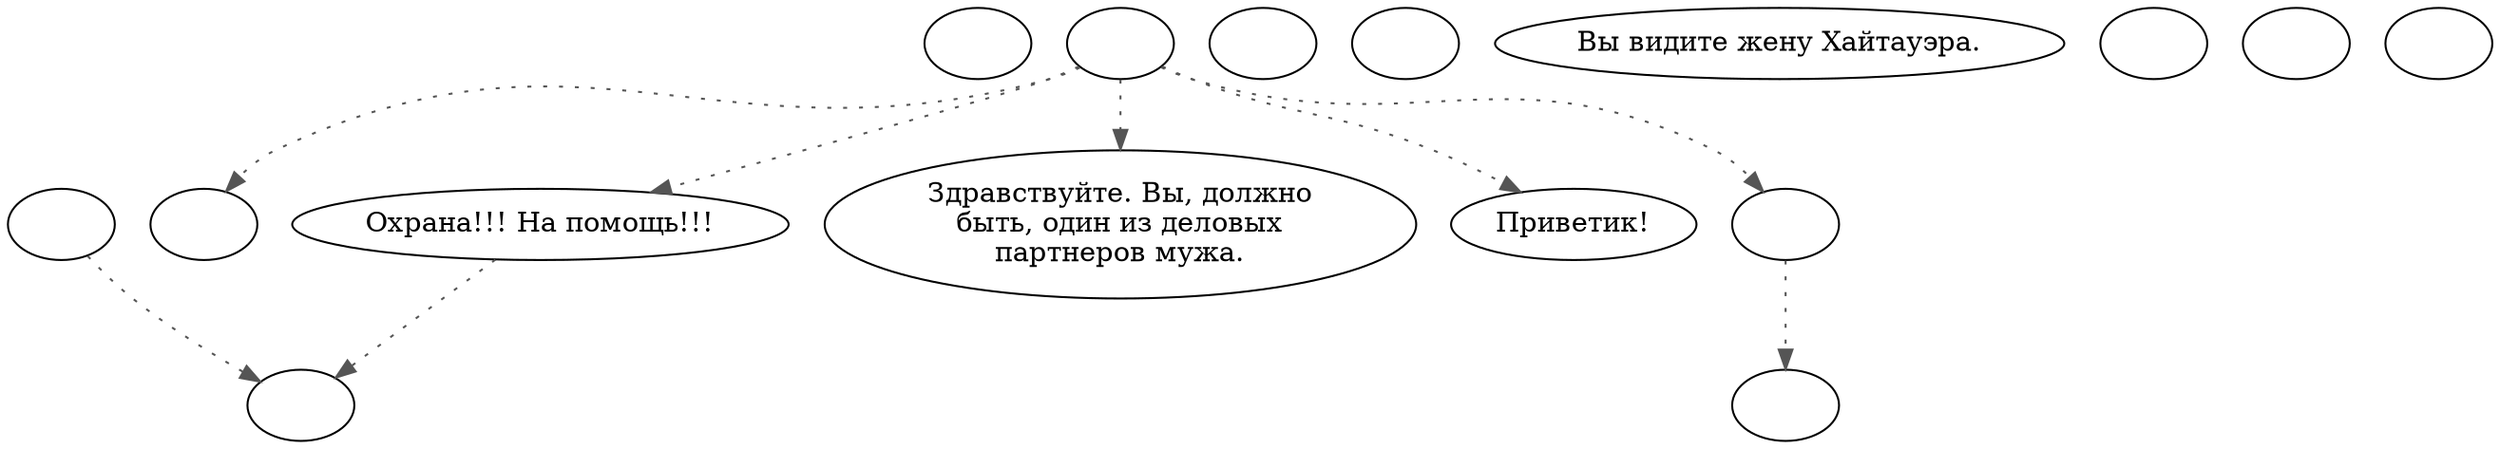 digraph htwrwife {
  "start" [style=filled       fillcolor="#FFFFFF"       color="#000000"]
  "start" [label=""]
  "combat" [style=filled       fillcolor="#FFFFFF"       color="#000000"]
  "combat" [label=""]
  "critter_p_proc" [style=filled       fillcolor="#FFFFFF"       color="#000000"]
  "critter_p_proc" -> "combat" [style=dotted color="#555555"]
  "critter_p_proc" [label=""]
  "pickup_p_proc" [style=filled       fillcolor="#FFFFFF"       color="#000000"]
  "pickup_p_proc" [label=""]
  "talk_p_proc" [style=filled       fillcolor="#FFFFFF"       color="#000000"]
  "talk_p_proc" -> "get_reaction" [style=dotted color="#555555"]
  "talk_p_proc" -> "Wife03" [style=dotted color="#555555"]
  "talk_p_proc" -> "Wife04" [style=dotted color="#555555"]
  "talk_p_proc" -> "Wife01" [style=dotted color="#555555"]
  "talk_p_proc" -> "Wife02" [style=dotted color="#555555"]
  "talk_p_proc" [label=""]
  "destroy_p_proc" [style=filled       fillcolor="#FFFFFF"       color="#000000"]
  "destroy_p_proc" [label=""]
  "look_at_p_proc" [style=filled       fillcolor="#FFFFFF"       color="#000000"]
  "look_at_p_proc" [label="Вы видите жену Хайтауэра."]
  "damage_p_proc" [style=filled       fillcolor="#FFFFFF"       color="#000000"]
  "damage_p_proc" [label=""]
  "combat_p_proc" [style=filled       fillcolor="#FFFFFF"       color="#000000"]
  "combat_p_proc" [label=""]
  "map_enter_p_proc" [style=filled       fillcolor="#FFFFFF"       color="#000000"]
  "map_enter_p_proc" [label=""]
  "Wife01" [style=filled       fillcolor="#FFFFFF"       color="#000000"]
  "Wife01" [label="Здравствуйте. Вы, должно\nбыть, один из деловых\nпартнеров мужа."]
  "Wife02" [style=filled       fillcolor="#FFFFFF"       color="#000000"]
  "Wife02" [label="Приветик!"]
  "Wife03" [style=filled       fillcolor="#FFFFFF"       color="#000000"]
  "Wife03" [label=""]
  "Wife04" [style=filled       fillcolor="#FFFFFF"       color="#000000"]
  "Wife04" -> "combat" [style=dotted color="#555555"]
  "Wife04" [label="Охрана!!! На помощь!!!"]
  "get_reaction" [style=filled       fillcolor="#FFFFFF"       color="#000000"]
  "get_reaction" -> "ReactToLevel" [style=dotted color="#555555"]
  "get_reaction" [label=""]
  "ReactToLevel" [style=filled       fillcolor="#FFFFFF"       color="#000000"]
  "ReactToLevel" [label=""]
}